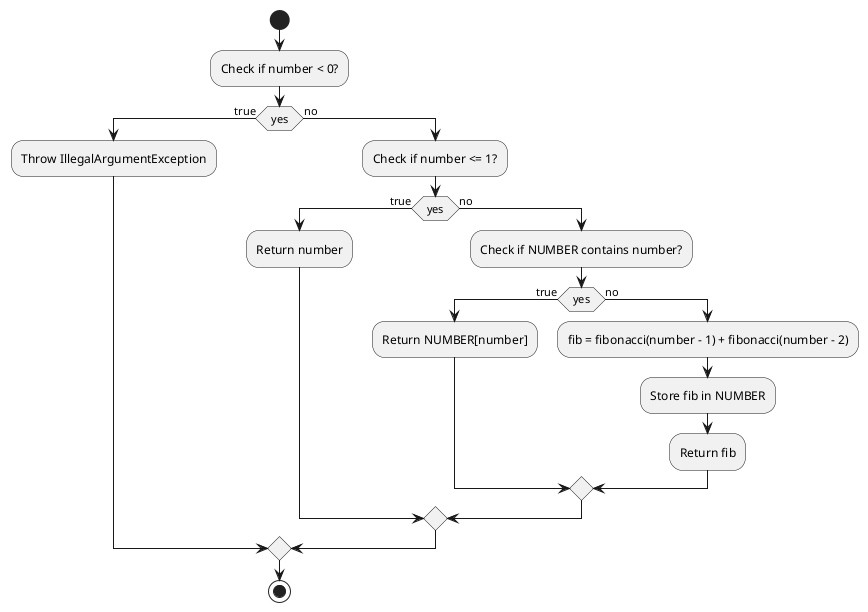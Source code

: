 @startuml
'https://plantuml.com/sequence-diagram

start
:Check if number < 0?;
if (yes) then (true)
  :Throw IllegalArgumentException;
else (no)
  :Check if number <= 1?;
  if (yes) then (true)
    :Return number;
  else (no)
    :Check if NUMBER contains number?;
    if (yes) then (true)
      :Return NUMBER[number];
    else (no)
      :fib = fibonacci(number - 1) + fibonacci(number - 2);
      :Store fib in NUMBER;
      :Return fib;
   endif
  endif
 endif
stop
@enduml